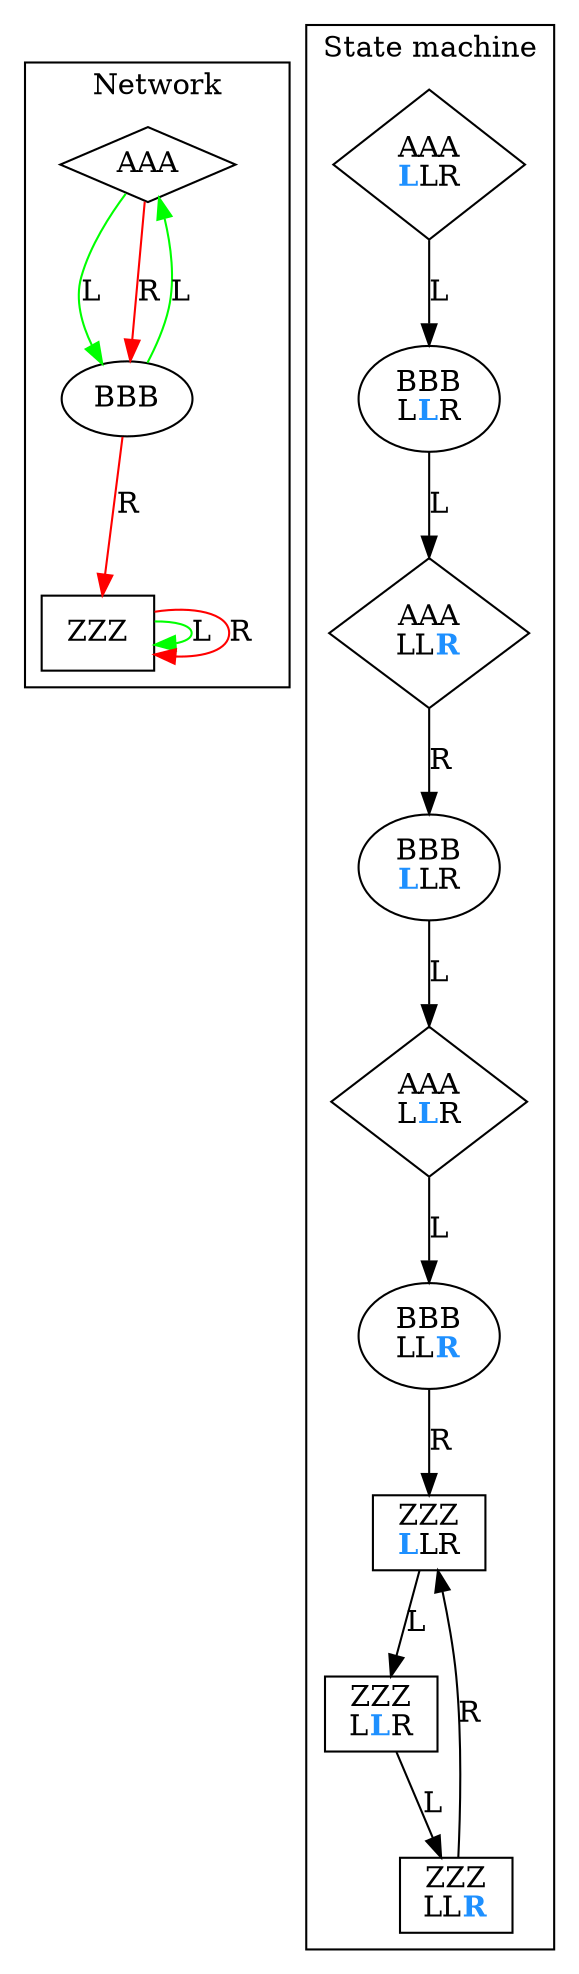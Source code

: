 digraph G {
	subgraph cluster {
	label = "Network"
	color=black
		_AAA [label="AAA",shape=diamond]
		_AAA -> _BBB [color=green,label=L]
		_AAA -> _BBB [color=red,label=R]
		_BBB [label="BBB",shape=ellipse]
		_BBB -> _AAA [color=green,label=L]
		_BBB -> _ZZZ [color=red,label=R]
		_ZZZ [label="ZZZ",shape=rect]
		_ZZZ -> _ZZZ [color=green,label=L]
		_ZZZ -> _ZZZ [color=red,label=R]
	}

	subgraph cluster_states {
		label = "State machine"
		color = black
		_walk_AAA_0 [shape=diamond,label=<AAA<br/><font color="dodgerblue"><b>L</b></font>LR>]
		_walk_AAA_0 -> _walk_BBB_1 [label=L]
		_walk_BBB_1 [shape=ellipse,label=<BBB<br/>L<font color="dodgerblue"><b>L</b></font>R>]
		_walk_BBB_1 -> _walk_AAA_2 [label=L]
		_walk_AAA_2 [shape=diamond,label=<AAA<br/>LL<font color="dodgerblue"><b>R</b></font>>]
		_walk_AAA_2 -> _walk_BBB_0 [label=R]
		_walk_BBB_0 [shape=ellipse,label=<BBB<br/><font color="dodgerblue"><b>L</b></font>LR>]
		_walk_BBB_0 -> _walk_AAA_1 [label=L]
		_walk_AAA_1 [shape=diamond,label=<AAA<br/>L<font color="dodgerblue"><b>L</b></font>R>]
		_walk_AAA_1 -> _walk_BBB_2 [label=L]
		_walk_BBB_2 [shape=ellipse,label=<BBB<br/>LL<font color="dodgerblue"><b>R</b></font>>]
		_walk_BBB_2 -> _walk_ZZZ_0 [label=R]
		_walk_ZZZ_0 [shape=rect,label=<ZZZ<br/><font color="dodgerblue"><b>L</b></font>LR>]
		_walk_ZZZ_0 -> _walk_ZZZ_1 [label=L]
		_walk_ZZZ_1 [shape=rect,label=<ZZZ<br/>L<font color="dodgerblue"><b>L</b></font>R>]
		_walk_ZZZ_1 -> _walk_ZZZ_2 [label=L]
		_walk_ZZZ_2 [shape=rect,label=<ZZZ<br/>LL<font color="dodgerblue"><b>R</b></font>>]
		_walk_ZZZ_2 -> _walk_ZZZ_0 [label=R]
	}
}
